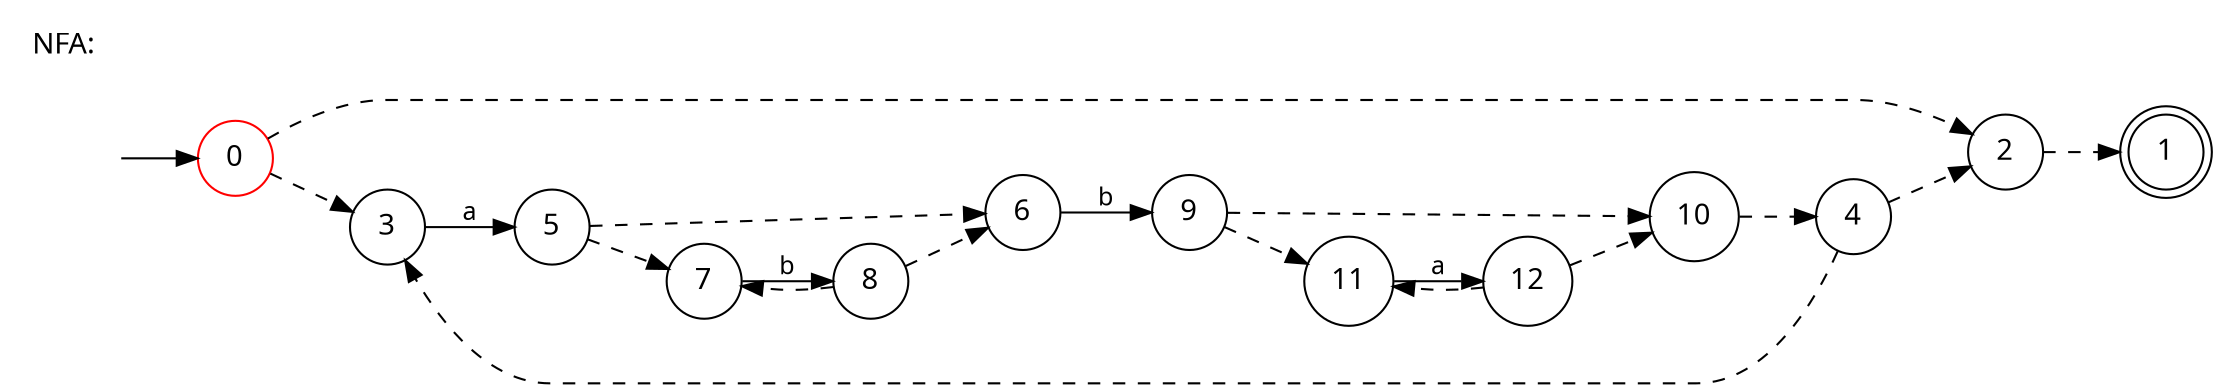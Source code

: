 digraph epsilon{
    rankdir=LR;
    fontsize= 14;
    node [shape = circle, fontname = "Microsoft YaHei", fontsize = 14];
    edge [fontname = "Microsoft YaHei", fontsize = 12];
    0 [color=red];
    ""[shape = "none"];
    "" -> 0;
	0 -> 2 [ style= "dashed" ];
	0 -> 3 [ style= "dashed" ];
	1 [ shape = doublecircle ];
	2 -> 1 [ style= "dashed" ];
	3 -> 5 [ label = "a" ];
	4 -> 2 [ style= "dashed" ];
	4 -> 3 [ style= "dashed" ];
	5 -> 6 [ style= "dashed" ];
	5 -> 7 [ style= "dashed" ];
	6 -> 9 [ label = "b" ];
	7 -> 8 [ label = "b" ];
	8 -> 6 [ style= "dashed" ];
	8 -> 7 [ style= "dashed" ];
	9 -> 10 [ style= "dashed" ];
	9 -> 11 [ style= "dashed" ];
	10 -> 4 [ style= "dashed" ];
	11 -> 12 [ label = "a" ];
	12 -> 10 [ style= "dashed" ];
	12 -> 11 [ style= "dashed" ];
    "NFA:" [ shape = plaintext ];
}

